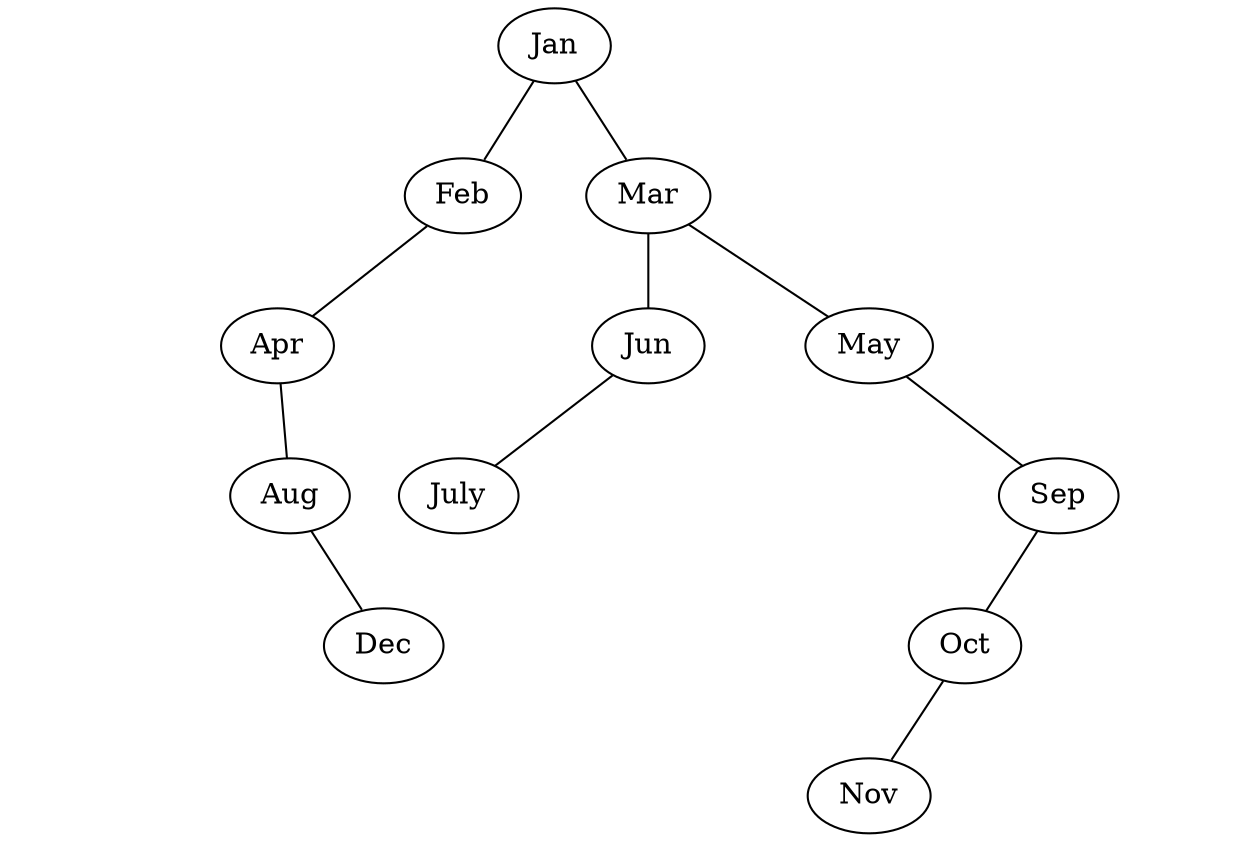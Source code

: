 graph "G" {
    Jan -- Feb
    Jan -- Mar
    Feb -- Apr
    Feb -- NULL1[style="invis"]
    Apr -- NULL2[style="invis"]
    Apr -- Aug
    Aug -- NULL3[style="invis"]
    Aug -- Dec
    Mar -- Jun
    Mar -- May
    Jun -- July
    Jun -- NULL4[style="invis"]
    May -- NULL5[style="invis"]
    May -- Sep
    Sep -- Oct
    Sep -- NULL6[style="invis"]
    Oct -- Nov
    Oct -- NULL7[style="invis"]
    NULL1[style="invis"]
    NULL2[style="invis"]
    NULL3[style="invis"]
    NULL4[style="invis"]
    NULL5[style="invis"]
    NULL6[style="invis"]
    NULL7[style="invis"]
}
